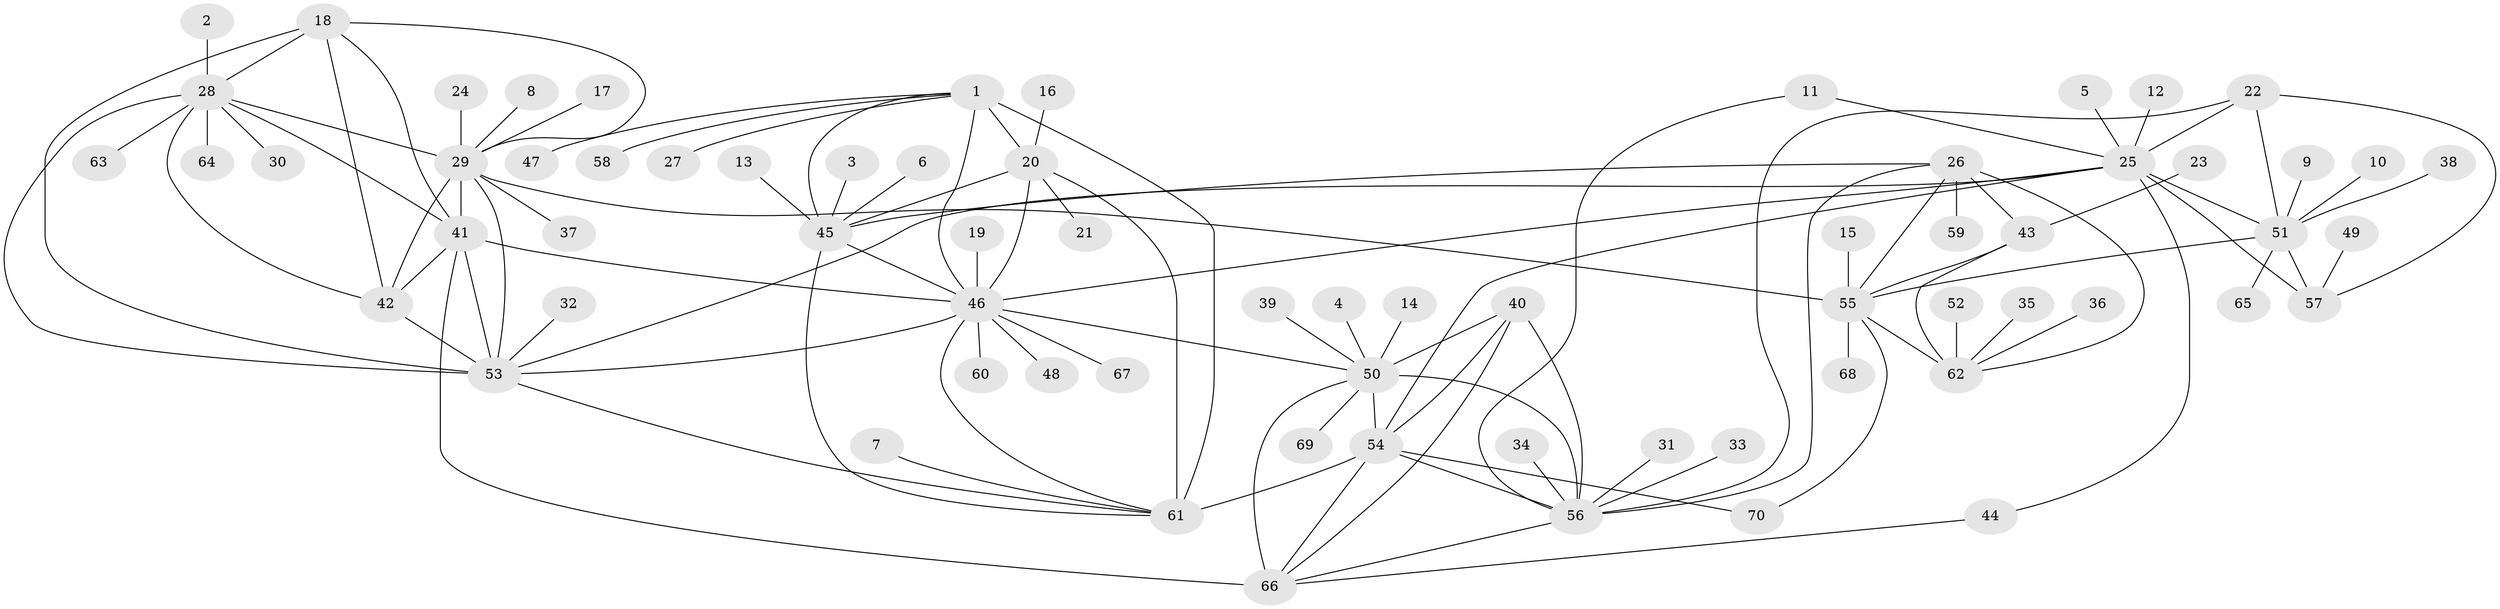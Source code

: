 // original degree distribution, {7: 0.02142857142857143, 8: 0.05, 6: 0.014285714285714285, 9: 0.07142857142857142, 11: 0.02857142857142857, 14: 0.007142857142857143, 12: 0.02142857142857143, 15: 0.007142857142857143, 10: 0.02142857142857143, 13: 0.007142857142857143, 1: 0.6357142857142857, 3: 0.014285714285714285, 2: 0.09285714285714286, 4: 0.007142857142857143}
// Generated by graph-tools (version 1.1) at 2025/26/03/09/25 03:26:37]
// undirected, 70 vertices, 110 edges
graph export_dot {
graph [start="1"]
  node [color=gray90,style=filled];
  1;
  2;
  3;
  4;
  5;
  6;
  7;
  8;
  9;
  10;
  11;
  12;
  13;
  14;
  15;
  16;
  17;
  18;
  19;
  20;
  21;
  22;
  23;
  24;
  25;
  26;
  27;
  28;
  29;
  30;
  31;
  32;
  33;
  34;
  35;
  36;
  37;
  38;
  39;
  40;
  41;
  42;
  43;
  44;
  45;
  46;
  47;
  48;
  49;
  50;
  51;
  52;
  53;
  54;
  55;
  56;
  57;
  58;
  59;
  60;
  61;
  62;
  63;
  64;
  65;
  66;
  67;
  68;
  69;
  70;
  1 -- 20 [weight=3.0];
  1 -- 27 [weight=1.0];
  1 -- 45 [weight=3.0];
  1 -- 46 [weight=3.0];
  1 -- 47 [weight=1.0];
  1 -- 58 [weight=1.0];
  1 -- 61 [weight=3.0];
  2 -- 28 [weight=1.0];
  3 -- 45 [weight=1.0];
  4 -- 50 [weight=1.0];
  5 -- 25 [weight=1.0];
  6 -- 45 [weight=1.0];
  7 -- 61 [weight=1.0];
  8 -- 29 [weight=1.0];
  9 -- 51 [weight=1.0];
  10 -- 51 [weight=1.0];
  11 -- 25 [weight=1.0];
  11 -- 56 [weight=1.0];
  12 -- 25 [weight=1.0];
  13 -- 45 [weight=1.0];
  14 -- 50 [weight=1.0];
  15 -- 55 [weight=1.0];
  16 -- 20 [weight=1.0];
  17 -- 29 [weight=1.0];
  18 -- 28 [weight=1.0];
  18 -- 29 [weight=1.0];
  18 -- 41 [weight=1.0];
  18 -- 42 [weight=1.0];
  18 -- 53 [weight=2.0];
  19 -- 46 [weight=1.0];
  20 -- 21 [weight=1.0];
  20 -- 45 [weight=1.0];
  20 -- 46 [weight=1.0];
  20 -- 61 [weight=1.0];
  22 -- 25 [weight=2.0];
  22 -- 51 [weight=2.0];
  22 -- 56 [weight=1.0];
  22 -- 57 [weight=2.0];
  23 -- 43 [weight=1.0];
  24 -- 29 [weight=1.0];
  25 -- 44 [weight=1.0];
  25 -- 46 [weight=1.0];
  25 -- 51 [weight=4.0];
  25 -- 53 [weight=1.0];
  25 -- 54 [weight=1.0];
  25 -- 57 [weight=4.0];
  26 -- 43 [weight=2.0];
  26 -- 45 [weight=1.0];
  26 -- 55 [weight=4.0];
  26 -- 56 [weight=1.0];
  26 -- 59 [weight=1.0];
  26 -- 62 [weight=4.0];
  28 -- 29 [weight=1.0];
  28 -- 30 [weight=1.0];
  28 -- 41 [weight=1.0];
  28 -- 42 [weight=1.0];
  28 -- 53 [weight=2.0];
  28 -- 63 [weight=1.0];
  28 -- 64 [weight=1.0];
  29 -- 37 [weight=1.0];
  29 -- 41 [weight=1.0];
  29 -- 42 [weight=1.0];
  29 -- 53 [weight=2.0];
  29 -- 55 [weight=1.0];
  31 -- 56 [weight=1.0];
  32 -- 53 [weight=1.0];
  33 -- 56 [weight=1.0];
  34 -- 56 [weight=1.0];
  35 -- 62 [weight=1.0];
  36 -- 62 [weight=1.0];
  38 -- 51 [weight=1.0];
  39 -- 50 [weight=1.0];
  40 -- 50 [weight=3.0];
  40 -- 54 [weight=1.0];
  40 -- 56 [weight=1.0];
  40 -- 66 [weight=1.0];
  41 -- 42 [weight=1.0];
  41 -- 46 [weight=1.0];
  41 -- 53 [weight=2.0];
  41 -- 66 [weight=1.0];
  42 -- 53 [weight=2.0];
  43 -- 55 [weight=2.0];
  43 -- 62 [weight=2.0];
  44 -- 66 [weight=1.0];
  45 -- 46 [weight=1.0];
  45 -- 61 [weight=1.0];
  46 -- 48 [weight=2.0];
  46 -- 50 [weight=1.0];
  46 -- 53 [weight=1.0];
  46 -- 60 [weight=1.0];
  46 -- 61 [weight=1.0];
  46 -- 67 [weight=1.0];
  49 -- 57 [weight=1.0];
  50 -- 54 [weight=3.0];
  50 -- 56 [weight=3.0];
  50 -- 66 [weight=3.0];
  50 -- 69 [weight=1.0];
  51 -- 55 [weight=1.0];
  51 -- 57 [weight=4.0];
  51 -- 65 [weight=1.0];
  52 -- 62 [weight=1.0];
  53 -- 61 [weight=1.0];
  54 -- 56 [weight=1.0];
  54 -- 61 [weight=1.0];
  54 -- 66 [weight=1.0];
  54 -- 70 [weight=1.0];
  55 -- 62 [weight=4.0];
  55 -- 68 [weight=1.0];
  55 -- 70 [weight=1.0];
  56 -- 66 [weight=1.0];
}
